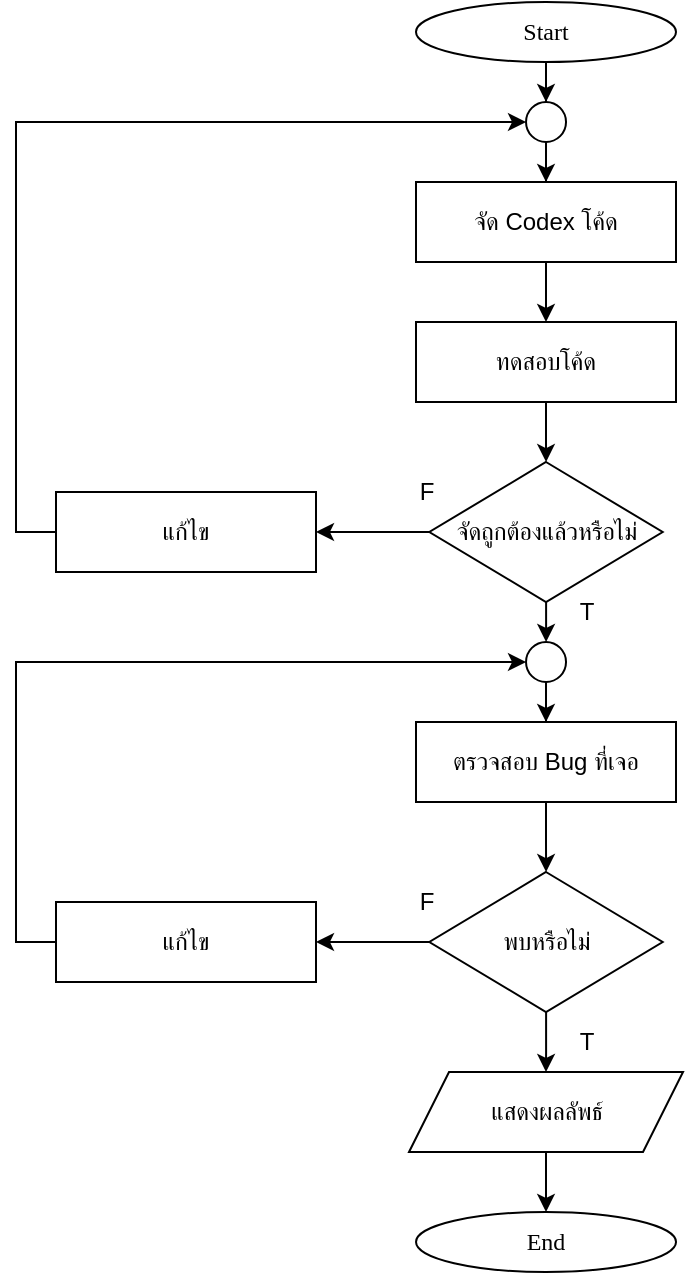<mxfile version="24.8.9">
  <diagram name="Page-1" id="dgu3AEq1zzBzy7ww8KCr">
    <mxGraphModel dx="1445" dy="323" grid="1" gridSize="10" guides="1" tooltips="1" connect="1" arrows="1" fold="1" page="1" pageScale="1" pageWidth="850" pageHeight="1100" math="0" shadow="0">
      <root>
        <mxCell id="0" />
        <mxCell id="1" parent="0" />
        <mxCell id="8Ej3B_-dOm5i_Nbwv6-y-3" style="edgeStyle=orthogonalEdgeStyle;rounded=0;orthogonalLoop=1;jettySize=auto;html=1;entryX=0.5;entryY=0;entryDx=0;entryDy=0;" edge="1" parent="1" source="Xb5QQ4uFjzmj5BGMA7Ab-2" target="8Ej3B_-dOm5i_Nbwv6-y-1">
          <mxGeometry relative="1" as="geometry" />
        </mxCell>
        <mxCell id="Xb5QQ4uFjzmj5BGMA7Ab-2" value="&lt;font data-font-src=&quot;https://fonts.googleapis.com/css?family=Sarabun&quot; face=&quot;Sarabun&quot;&gt;Start&lt;/font&gt;" style="ellipse;whiteSpace=wrap;html=1;" parent="1" vertex="1">
          <mxGeometry x="-510" y="30" width="130" height="30" as="geometry" />
        </mxCell>
        <mxCell id="Xb5QQ4uFjzmj5BGMA7Ab-3" value="&lt;font face=&quot;Sarabun&quot;&gt;End&lt;/font&gt;" style="ellipse;whiteSpace=wrap;html=1;" parent="1" vertex="1">
          <mxGeometry x="-509.99" y="635" width="130" height="30" as="geometry" />
        </mxCell>
        <mxCell id="Xb5QQ4uFjzmj5BGMA7Ab-4" value="" style="edgeStyle=orthogonalEdgeStyle;rounded=0;orthogonalLoop=1;jettySize=auto;html=1;" parent="1" source="Xb5QQ4uFjzmj5BGMA7Ab-6" target="Xb5QQ4uFjzmj5BGMA7Ab-8" edge="1">
          <mxGeometry relative="1" as="geometry" />
        </mxCell>
        <mxCell id="8Ej3B_-dOm5i_Nbwv6-y-7" style="edgeStyle=orthogonalEdgeStyle;rounded=0;orthogonalLoop=1;jettySize=auto;html=1;entryX=0.5;entryY=0;entryDx=0;entryDy=0;" edge="1" parent="1" source="Xb5QQ4uFjzmj5BGMA7Ab-6" target="8Ej3B_-dOm5i_Nbwv6-y-5">
          <mxGeometry relative="1" as="geometry" />
        </mxCell>
        <mxCell id="Xb5QQ4uFjzmj5BGMA7Ab-6" value="จัดถูกต้องแล้วหรือไม่" style="rhombus;whiteSpace=wrap;html=1;fontFamily=Sarabun;fontSource=https%3A%2F%2Ffonts.googleapis.com%2Fcss%3Ffamily%3DSarabun;" parent="1" vertex="1">
          <mxGeometry x="-503.33" y="260" width="116.67" height="70" as="geometry" />
        </mxCell>
        <mxCell id="Xb5QQ4uFjzmj5BGMA7Ab-7" style="edgeStyle=orthogonalEdgeStyle;rounded=0;orthogonalLoop=1;jettySize=auto;html=1;entryX=0;entryY=0.5;entryDx=0;entryDy=0;exitX=0;exitY=0.5;exitDx=0;exitDy=0;" parent="1" source="Xb5QQ4uFjzmj5BGMA7Ab-8" target="8Ej3B_-dOm5i_Nbwv6-y-1" edge="1">
          <mxGeometry relative="1" as="geometry">
            <Array as="points">
              <mxPoint x="-710" y="295" />
              <mxPoint x="-710" y="90" />
            </Array>
          </mxGeometry>
        </mxCell>
        <mxCell id="Xb5QQ4uFjzmj5BGMA7Ab-8" value="แก้ไข" style="rounded=0;whiteSpace=wrap;html=1;" parent="1" vertex="1">
          <mxGeometry x="-690" y="275" width="130" height="40" as="geometry" />
        </mxCell>
        <mxCell id="Xb5QQ4uFjzmj5BGMA7Ab-9" value="F" style="text;html=1;align=center;verticalAlign=middle;resizable=0;points=[];autosize=1;strokeColor=none;fillColor=none;" parent="1" vertex="1">
          <mxGeometry x="-520" y="260" width="30" height="30" as="geometry" />
        </mxCell>
        <mxCell id="Xb5QQ4uFjzmj5BGMA7Ab-10" value="T" style="text;html=1;align=center;verticalAlign=middle;resizable=0;points=[];autosize=1;strokeColor=none;fillColor=none;" parent="1" vertex="1">
          <mxGeometry x="-440" y="320" width="30" height="30" as="geometry" />
        </mxCell>
        <mxCell id="Xb5QQ4uFjzmj5BGMA7Ab-11" style="edgeStyle=orthogonalEdgeStyle;rounded=0;orthogonalLoop=1;jettySize=auto;html=1;entryX=0.5;entryY=0;entryDx=0;entryDy=0;" parent="1" source="Xb5QQ4uFjzmj5BGMA7Ab-12" edge="1">
          <mxGeometry relative="1" as="geometry">
            <mxPoint x="-445" y="190" as="targetPoint" />
          </mxGeometry>
        </mxCell>
        <mxCell id="Xb5QQ4uFjzmj5BGMA7Ab-12" value="จัด Codex โค้ด" style="rounded=0;whiteSpace=wrap;html=1;" parent="1" vertex="1">
          <mxGeometry x="-510" y="120" width="130" height="40" as="geometry" />
        </mxCell>
        <mxCell id="Xb5QQ4uFjzmj5BGMA7Ab-13" value="" style="edgeStyle=orthogonalEdgeStyle;rounded=0;orthogonalLoop=1;jettySize=auto;html=1;" parent="1" source="Xb5QQ4uFjzmj5BGMA7Ab-14" target="Xb5QQ4uFjzmj5BGMA7Ab-6" edge="1">
          <mxGeometry relative="1" as="geometry" />
        </mxCell>
        <mxCell id="Xb5QQ4uFjzmj5BGMA7Ab-14" value="ทดสอบโค้ด" style="rounded=0;whiteSpace=wrap;html=1;" parent="1" vertex="1">
          <mxGeometry x="-510" y="190" width="130" height="40" as="geometry" />
        </mxCell>
        <mxCell id="Xb5QQ4uFjzmj5BGMA7Ab-15" value="" style="edgeStyle=orthogonalEdgeStyle;rounded=0;orthogonalLoop=1;jettySize=auto;html=1;" parent="1" source="Xb5QQ4uFjzmj5BGMA7Ab-16" target="Xb5QQ4uFjzmj5BGMA7Ab-3" edge="1">
          <mxGeometry relative="1" as="geometry" />
        </mxCell>
        <mxCell id="Xb5QQ4uFjzmj5BGMA7Ab-16" value="แสดงผลลัพธ์" style="shape=parallelogram;perimeter=parallelogramPerimeter;whiteSpace=wrap;html=1;fixedSize=1;" parent="1" vertex="1">
          <mxGeometry x="-513.49" y="565" width="137" height="40" as="geometry" />
        </mxCell>
        <mxCell id="Xb5QQ4uFjzmj5BGMA7Ab-17" value="" style="edgeStyle=orthogonalEdgeStyle;rounded=0;orthogonalLoop=1;jettySize=auto;html=1;" parent="1" source="Xb5QQ4uFjzmj5BGMA7Ab-19" target="Xb5QQ4uFjzmj5BGMA7Ab-23" edge="1">
          <mxGeometry relative="1" as="geometry" />
        </mxCell>
        <mxCell id="Xb5QQ4uFjzmj5BGMA7Ab-18" value="" style="edgeStyle=orthogonalEdgeStyle;rounded=0;orthogonalLoop=1;jettySize=auto;html=1;" parent="1" source="Xb5QQ4uFjzmj5BGMA7Ab-19" target="Xb5QQ4uFjzmj5BGMA7Ab-16" edge="1">
          <mxGeometry relative="1" as="geometry" />
        </mxCell>
        <mxCell id="Xb5QQ4uFjzmj5BGMA7Ab-19" value="พบหรือไม่" style="rhombus;whiteSpace=wrap;html=1;fontFamily=Sarabun;fontSource=https%3A%2F%2Ffonts.googleapis.com%2Fcss%3Ffamily%3DSarabun;" parent="1" vertex="1">
          <mxGeometry x="-503.33" y="465" width="116.67" height="70" as="geometry" />
        </mxCell>
        <mxCell id="Xb5QQ4uFjzmj5BGMA7Ab-20" value="" style="edgeStyle=orthogonalEdgeStyle;rounded=0;orthogonalLoop=1;jettySize=auto;html=1;" parent="1" source="Xb5QQ4uFjzmj5BGMA7Ab-21" target="Xb5QQ4uFjzmj5BGMA7Ab-19" edge="1">
          <mxGeometry relative="1" as="geometry" />
        </mxCell>
        <mxCell id="Xb5QQ4uFjzmj5BGMA7Ab-21" value="ตรวจสอบ Bug ที่เจอ" style="rounded=0;whiteSpace=wrap;html=1;" parent="1" vertex="1">
          <mxGeometry x="-510" y="390" width="130" height="40" as="geometry" />
        </mxCell>
        <mxCell id="Xb5QQ4uFjzmj5BGMA7Ab-22" style="edgeStyle=orthogonalEdgeStyle;rounded=0;orthogonalLoop=1;jettySize=auto;html=1;entryX=0;entryY=0.5;entryDx=0;entryDy=0;" parent="1" source="Xb5QQ4uFjzmj5BGMA7Ab-23" target="8Ej3B_-dOm5i_Nbwv6-y-5" edge="1">
          <mxGeometry relative="1" as="geometry">
            <Array as="points">
              <mxPoint x="-710" y="500" />
              <mxPoint x="-710" y="360" />
            </Array>
          </mxGeometry>
        </mxCell>
        <mxCell id="Xb5QQ4uFjzmj5BGMA7Ab-23" value="แก้ไข" style="rounded=0;whiteSpace=wrap;html=1;" parent="1" vertex="1">
          <mxGeometry x="-690" y="480" width="130" height="40" as="geometry" />
        </mxCell>
        <mxCell id="Xb5QQ4uFjzmj5BGMA7Ab-24" value="F" style="text;html=1;align=center;verticalAlign=middle;resizable=0;points=[];autosize=1;strokeColor=none;fillColor=none;" parent="1" vertex="1">
          <mxGeometry x="-520" y="465" width="30" height="30" as="geometry" />
        </mxCell>
        <mxCell id="Xb5QQ4uFjzmj5BGMA7Ab-25" value="T" style="text;html=1;align=center;verticalAlign=middle;resizable=0;points=[];autosize=1;strokeColor=none;fillColor=none;" parent="1" vertex="1">
          <mxGeometry x="-440" y="535" width="30" height="30" as="geometry" />
        </mxCell>
        <mxCell id="8Ej3B_-dOm5i_Nbwv6-y-4" style="edgeStyle=orthogonalEdgeStyle;rounded=0;orthogonalLoop=1;jettySize=auto;html=1;entryX=0.5;entryY=0;entryDx=0;entryDy=0;" edge="1" parent="1" source="8Ej3B_-dOm5i_Nbwv6-y-1" target="Xb5QQ4uFjzmj5BGMA7Ab-12">
          <mxGeometry relative="1" as="geometry" />
        </mxCell>
        <mxCell id="8Ej3B_-dOm5i_Nbwv6-y-1" value="" style="ellipse;whiteSpace=wrap;html=1;aspect=fixed;" vertex="1" parent="1">
          <mxGeometry x="-454.99" y="80" width="20" height="20" as="geometry" />
        </mxCell>
        <mxCell id="8Ej3B_-dOm5i_Nbwv6-y-8" style="edgeStyle=orthogonalEdgeStyle;rounded=0;orthogonalLoop=1;jettySize=auto;html=1;entryX=0.5;entryY=0;entryDx=0;entryDy=0;" edge="1" parent="1" source="8Ej3B_-dOm5i_Nbwv6-y-5" target="Xb5QQ4uFjzmj5BGMA7Ab-21">
          <mxGeometry relative="1" as="geometry" />
        </mxCell>
        <mxCell id="8Ej3B_-dOm5i_Nbwv6-y-5" value="" style="ellipse;whiteSpace=wrap;html=1;aspect=fixed;" vertex="1" parent="1">
          <mxGeometry x="-454.99" y="350" width="20" height="20" as="geometry" />
        </mxCell>
      </root>
    </mxGraphModel>
  </diagram>
</mxfile>
